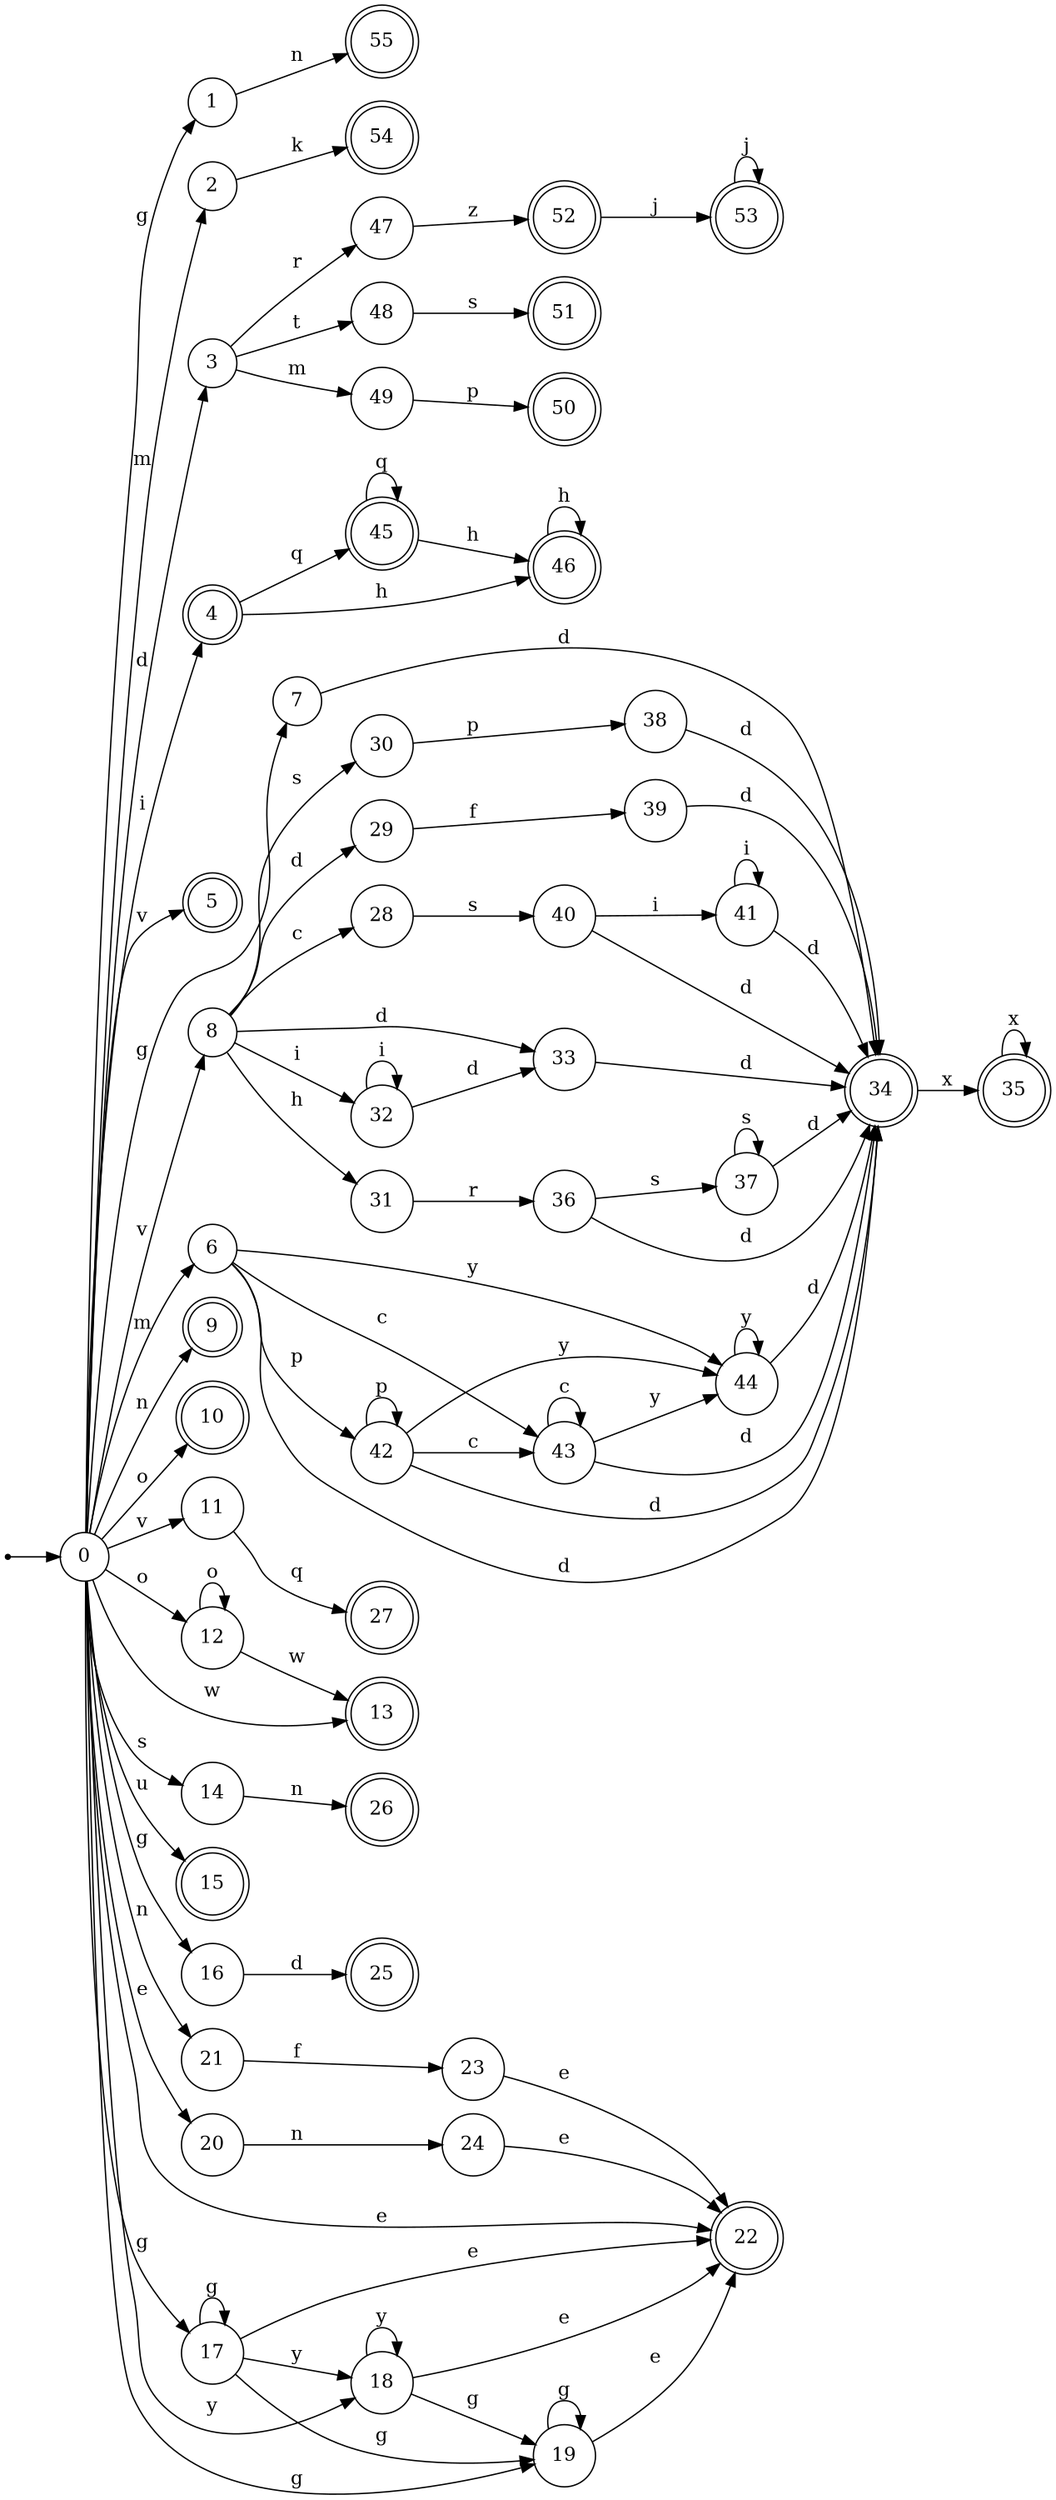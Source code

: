 digraph finite_state_machine {
rankdir=LR;
size="20,20";
node [shape = point]; "dummy0"
node [shape = circle]; "0";
"dummy0" -> "0";
node [shape = circle]; "1";
node [shape = circle]; "2";
node [shape = circle]; "3";
node [shape = doublecircle]; "4";node [shape = doublecircle]; "5";node [shape = circle]; "6";
node [shape = circle]; "7";
node [shape = circle]; "8";
node [shape = doublecircle]; "9";node [shape = doublecircle]; "10";node [shape = circle]; "11";
node [shape = circle]; "12";
node [shape = doublecircle]; "13";node [shape = circle]; "14";
node [shape = doublecircle]; "15";node [shape = circle]; "16";
node [shape = circle]; "17";
node [shape = circle]; "18";
node [shape = circle]; "19";
node [shape = circle]; "20";
node [shape = circle]; "21";
node [shape = doublecircle]; "22";node [shape = circle]; "23";
node [shape = circle]; "24";
node [shape = doublecircle]; "25";node [shape = doublecircle]; "26";node [shape = doublecircle]; "27";node [shape = circle]; "28";
node [shape = circle]; "29";
node [shape = circle]; "30";
node [shape = circle]; "31";
node [shape = circle]; "32";
node [shape = circle]; "33";
node [shape = doublecircle]; "34";node [shape = doublecircle]; "35";node [shape = circle]; "36";
node [shape = circle]; "37";
node [shape = circle]; "38";
node [shape = circle]; "39";
node [shape = circle]; "40";
node [shape = circle]; "41";
node [shape = circle]; "42";
node [shape = circle]; "43";
node [shape = circle]; "44";
node [shape = doublecircle]; "45";node [shape = doublecircle]; "46";node [shape = circle]; "47";
node [shape = circle]; "48";
node [shape = circle]; "49";
node [shape = doublecircle]; "50";node [shape = doublecircle]; "51";node [shape = doublecircle]; "52";node [shape = doublecircle]; "53";node [shape = doublecircle]; "54";node [shape = doublecircle]; "55";"0" -> "16" [label = "g"];
 "0" -> "1" [label = "g"];
 "0" -> "17" [label = "g"];
 "0" -> "19" [label = "g"];
 "0" -> "7" [label = "g"];
 "0" -> "2" [label = "m"];
 "0" -> "6" [label = "m"];
 "0" -> "3" [label = "d"];
 "0" -> "4" [label = "i"];
 "0" -> "8" [label = "v"];
 "0" -> "11" [label = "v"];
 "0" -> "5" [label = "v"];
 "0" -> "9" [label = "n"];
 "0" -> "21" [label = "n"];
 "0" -> "10" [label = "o"];
 "0" -> "12" [label = "o"];
 "0" -> "13" [label = "w"];
 "0" -> "14" [label = "s"];
 "0" -> "15" [label = "u"];
 "0" -> "18" [label = "y"];
 "0" -> "20" [label = "e"];
 "0" -> "22" [label = "e"];
 "21" -> "23" [label = "f"];
 "23" -> "22" [label = "e"];
 "20" -> "24" [label = "n"];
 "24" -> "22" [label = "e"];
 "19" -> "19" [label = "g"];
 "19" -> "22" [label = "e"];
 "18" -> "18" [label = "y"];
 "18" -> "19" [label = "g"];
 "18" -> "22" [label = "e"];
 "17" -> "17" [label = "g"];
 "17" -> "19" [label = "g"];
 "17" -> "18" [label = "y"];
 "17" -> "22" [label = "e"];
 "16" -> "25" [label = "d"];
 "14" -> "26" [label = "n"];
 "12" -> "12" [label = "o"];
 "12" -> "13" [label = "w"];
 "11" -> "27" [label = "q"];
 "8" -> "28" [label = "c"];
 "8" -> "33" [label = "d"];
 "8" -> "29" [label = "d"];
 "8" -> "30" [label = "s"];
 "8" -> "31" [label = "h"];
 "8" -> "32" [label = "i"];
 "33" -> "34" [label = "d"];
 "34" -> "35" [label = "x"];
 "35" -> "35" [label = "x"];
 "32" -> "32" [label = "i"];
 "32" -> "33" [label = "d"];
 "31" -> "36" [label = "r"];
 "36" -> "37" [label = "s"];
 "36" -> "34" [label = "d"];
 "37" -> "37" [label = "s"];
 "37" -> "34" [label = "d"];
 "30" -> "38" [label = "p"];
 "38" -> "34" [label = "d"];
 "29" -> "39" [label = "f"];
 "39" -> "34" [label = "d"];
 "28" -> "40" [label = "s"];
 "40" -> "41" [label = "i"];
 "40" -> "34" [label = "d"];
 "41" -> "41" [label = "i"];
 "41" -> "34" [label = "d"];
 "7" -> "34" [label = "d"];
 "6" -> "42" [label = "p"];
 "6" -> "43" [label = "c"];
 "6" -> "44" [label = "y"];
 "6" -> "34" [label = "d"];
 "44" -> "44" [label = "y"];
 "44" -> "34" [label = "d"];
 "43" -> "43" [label = "c"];
 "43" -> "44" [label = "y"];
 "43" -> "34" [label = "d"];
 "42" -> "42" [label = "p"];
 "42" -> "43" [label = "c"];
 "42" -> "44" [label = "y"];
 "42" -> "34" [label = "d"];
 "4" -> "45" [label = "q"];
 "4" -> "46" [label = "h"];
 "46" -> "46" [label = "h"];
 "45" -> "45" [label = "q"];
 "45" -> "46" [label = "h"];
 "3" -> "47" [label = "r"];
 "3" -> "48" [label = "t"];
 "3" -> "49" [label = "m"];
 "49" -> "50" [label = "p"];
 "48" -> "51" [label = "s"];
 "47" -> "52" [label = "z"];
 "52" -> "53" [label = "j"];
 "53" -> "53" [label = "j"];
 "2" -> "54" [label = "k"];
 "1" -> "55" [label = "n"];
 }
